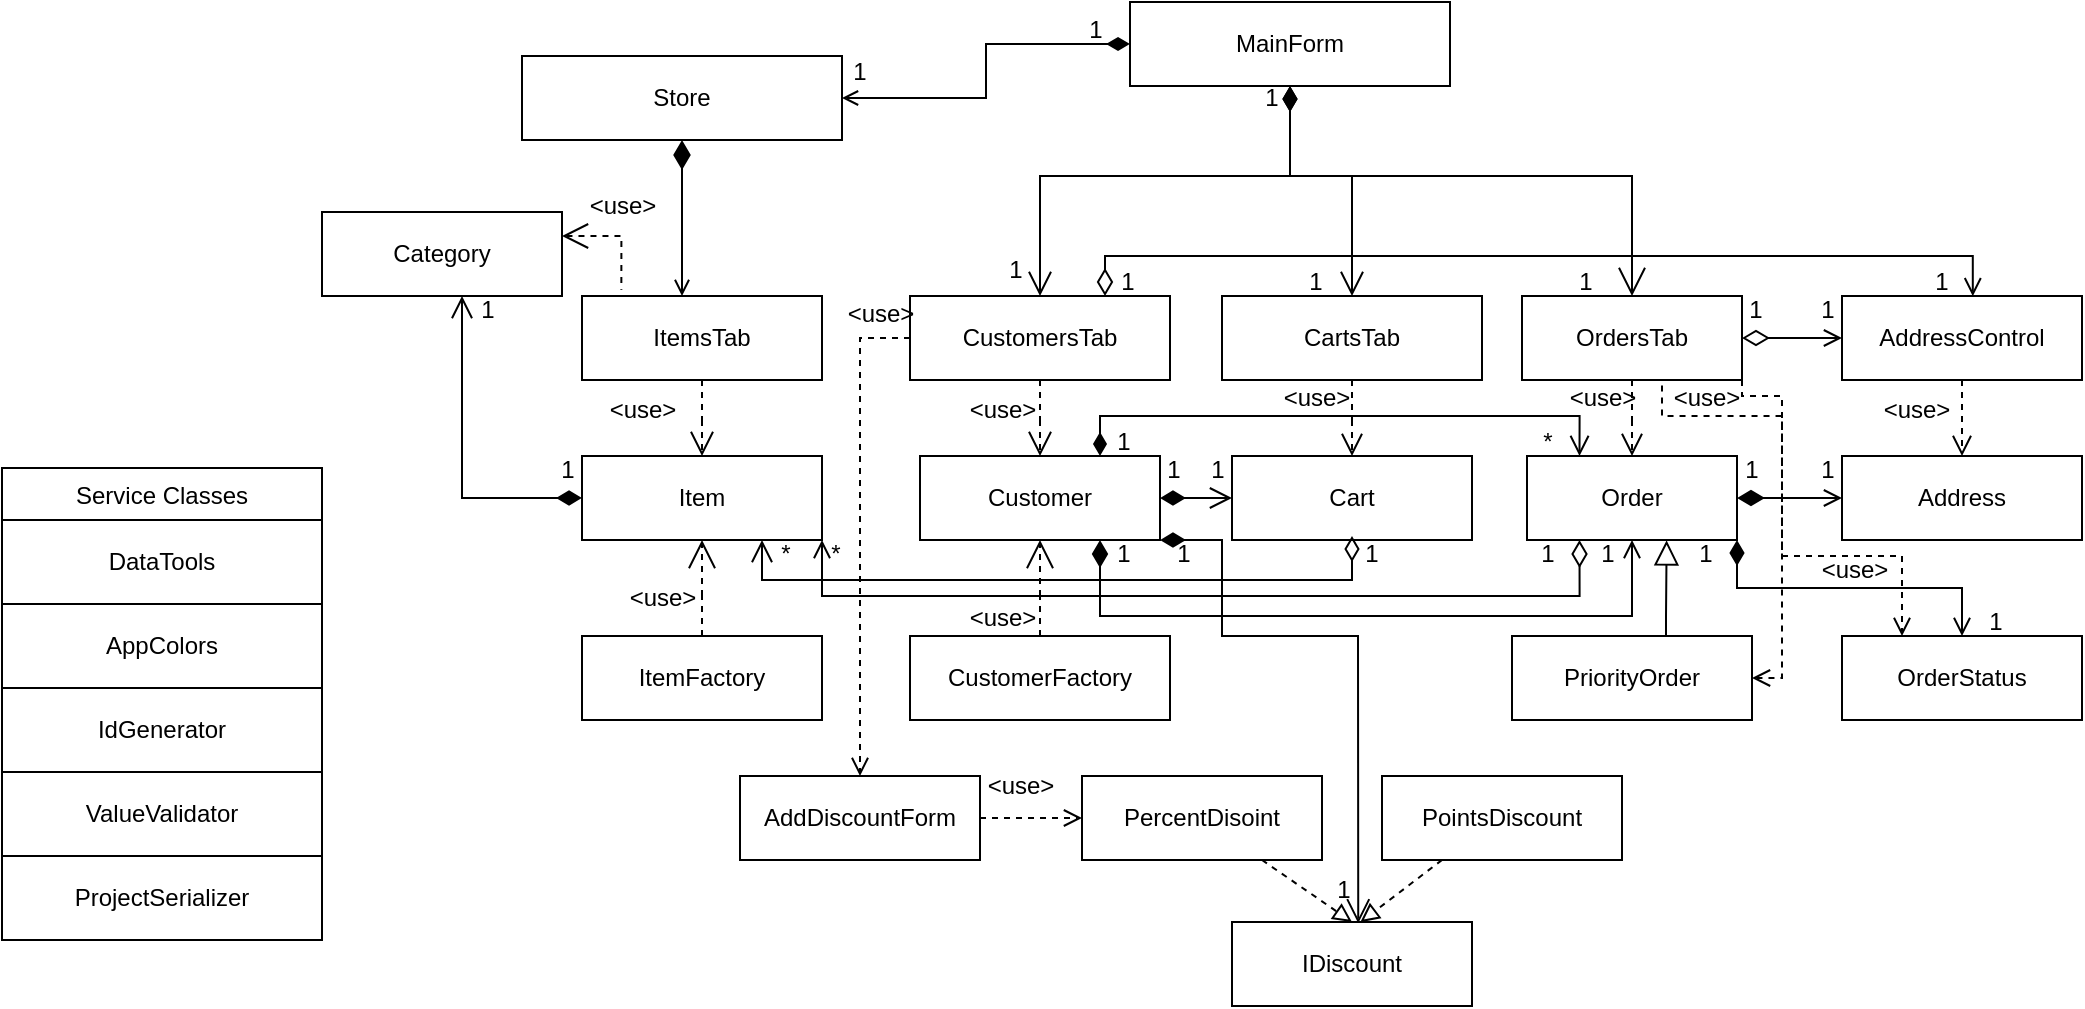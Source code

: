 <mxfile version="20.3.0" type="device"><diagram id="C5RBs43oDa-KdzZeNtuy" name="Page-1"><mxGraphModel dx="1692" dy="534" grid="1" gridSize="10" guides="1" tooltips="1" connect="1" arrows="1" fold="1" page="1" pageScale="1" pageWidth="827" pageHeight="1169" background="#ffffff" math="0" shadow="0"><root><mxCell id="WIyWlLk6GJQsqaUBKTNV-0"/><mxCell id="WIyWlLk6GJQsqaUBKTNV-1" parent="WIyWlLk6GJQsqaUBKTNV-0"/><mxCell id="PruR00dz9THSCUJ2j_Ny-6" value="" style="resizable=0;align=left;verticalAlign=bottom;labelBackgroundColor=none;fontSize=12;direction=south;" parent="WIyWlLk6GJQsqaUBKTNV-1" connectable="0" vertex="1"><mxGeometry x="350" y="104" as="geometry"/></mxCell><mxCell id="PruR00dz9THSCUJ2j_Ny-13" value="" style="resizable=0;align=left;verticalAlign=bottom;labelBackgroundColor=none;fontSize=12;direction=south;" parent="WIyWlLk6GJQsqaUBKTNV-1" connectable="0" vertex="1"><mxGeometry x="334" y="124" as="geometry"/></mxCell><mxCell id="gIEFwJsjbsZ3P97AnOh--8" style="edgeStyle=orthogonalEdgeStyle;rounded=0;orthogonalLoop=1;jettySize=auto;html=1;entryX=0;entryY=0.5;entryDx=0;entryDy=0;endArrow=diamondThin;endFill=1;startArrow=open;startFill=0;endSize=9;" parent="WIyWlLk6GJQsqaUBKTNV-1" source="PruR00dz9THSCUJ2j_Ny-17" target="PruR00dz9THSCUJ2j_Ny-19" edge="1"><mxGeometry relative="1" as="geometry"/></mxCell><mxCell id="PruR00dz9THSCUJ2j_Ny-17" value="Store" style="rounded=0;whiteSpace=wrap;html=1;" parent="WIyWlLk6GJQsqaUBKTNV-1" vertex="1"><mxGeometry x="110" y="110" width="160" height="42" as="geometry"/></mxCell><mxCell id="PruR00dz9THSCUJ2j_Ny-55" style="edgeStyle=orthogonalEdgeStyle;rounded=0;orthogonalLoop=1;jettySize=auto;html=1;entryX=0.5;entryY=0;entryDx=0;entryDy=0;startArrow=none;startFill=0;endArrow=open;endFill=0;endSize=10;" parent="WIyWlLk6GJQsqaUBKTNV-1" source="PruR00dz9THSCUJ2j_Ny-19" target="PruR00dz9THSCUJ2j_Ny-23" edge="1"><mxGeometry relative="1" as="geometry"><Array as="points"><mxPoint x="494" y="170"/><mxPoint x="369" y="170"/></Array></mxGeometry></mxCell><mxCell id="PruR00dz9THSCUJ2j_Ny-56" style="edgeStyle=orthogonalEdgeStyle;rounded=0;orthogonalLoop=1;jettySize=auto;html=1;entryX=0.5;entryY=0;entryDx=0;entryDy=0;startArrow=diamondThin;startFill=1;endArrow=open;endFill=0;endSize=10;startSize=10;" parent="WIyWlLk6GJQsqaUBKTNV-1" source="PruR00dz9THSCUJ2j_Ny-19" target="PruR00dz9THSCUJ2j_Ny-25" edge="1"><mxGeometry relative="1" as="geometry"><Array as="points"><mxPoint x="494" y="170"/><mxPoint x="525" y="170"/></Array></mxGeometry></mxCell><mxCell id="PruR00dz9THSCUJ2j_Ny-63" style="edgeStyle=orthogonalEdgeStyle;rounded=0;orthogonalLoop=1;jettySize=auto;html=1;entryX=0.5;entryY=0;entryDx=0;entryDy=0;startArrow=diamondThin;startFill=1;endArrow=open;endFill=0;startSize=10;endSize=12;exitX=0.5;exitY=1;exitDx=0;exitDy=0;" parent="WIyWlLk6GJQsqaUBKTNV-1" source="PruR00dz9THSCUJ2j_Ny-19" target="PruR00dz9THSCUJ2j_Ny-27" edge="1"><mxGeometry relative="1" as="geometry"><Array as="points"><mxPoint x="494" y="170"/><mxPoint x="665" y="170"/></Array></mxGeometry></mxCell><mxCell id="PruR00dz9THSCUJ2j_Ny-19" value="MainForm" style="rounded=0;whiteSpace=wrap;html=1;" parent="WIyWlLk6GJQsqaUBKTNV-1" vertex="1"><mxGeometry x="414" y="83.0" width="160" height="42" as="geometry"/></mxCell><mxCell id="PruR00dz9THSCUJ2j_Ny-70" style="edgeStyle=orthogonalEdgeStyle;rounded=0;orthogonalLoop=1;jettySize=auto;html=1;entryX=0.5;entryY=1;entryDx=0;entryDy=0;startArrow=open;startFill=0;endArrow=diamondThin;endFill=1;startSize=6;endSize=12;" parent="WIyWlLk6GJQsqaUBKTNV-1" source="PruR00dz9THSCUJ2j_Ny-21" target="PruR00dz9THSCUJ2j_Ny-17" edge="1"><mxGeometry relative="1" as="geometry"><Array as="points"><mxPoint x="190" y="200"/><mxPoint x="190" y="200"/></Array></mxGeometry></mxCell><mxCell id="gIEFwJsjbsZ3P97AnOh--25" style="edgeStyle=orthogonalEdgeStyle;rounded=0;orthogonalLoop=1;jettySize=auto;html=1;entryX=0.5;entryY=0;entryDx=0;entryDy=0;dashed=1;startArrow=none;startFill=0;endArrow=open;endFill=0;endSize=10;" parent="WIyWlLk6GJQsqaUBKTNV-1" source="PruR00dz9THSCUJ2j_Ny-21" target="PruR00dz9THSCUJ2j_Ny-43" edge="1"><mxGeometry relative="1" as="geometry"/></mxCell><mxCell id="PruR00dz9THSCUJ2j_Ny-21" value="" style="rounded=0;whiteSpace=wrap;html=1;" parent="WIyWlLk6GJQsqaUBKTNV-1" vertex="1"><mxGeometry x="140" y="230" width="120" height="42" as="geometry"/></mxCell><mxCell id="PruR00dz9THSCUJ2j_Ny-22" value="ItemsTab" style="text;html=1;strokeColor=none;fillColor=none;align=center;verticalAlign=middle;whiteSpace=wrap;rounded=0;" parent="WIyWlLk6GJQsqaUBKTNV-1" vertex="1"><mxGeometry x="170" y="236.0" width="60" height="30" as="geometry"/></mxCell><mxCell id="PruR00dz9THSCUJ2j_Ny-85" style="edgeStyle=orthogonalEdgeStyle;rounded=0;orthogonalLoop=1;jettySize=auto;html=1;exitX=0.75;exitY=0;exitDx=0;exitDy=0;entryX=0.545;entryY=0.003;entryDx=0;entryDy=0;entryPerimeter=0;startArrow=diamondThin;startFill=0;endArrow=open;endFill=0;startSize=11;endSize=7;" parent="WIyWlLk6GJQsqaUBKTNV-1" source="PruR00dz9THSCUJ2j_Ny-23" target="PruR00dz9THSCUJ2j_Ny-81" edge="1"><mxGeometry relative="1" as="geometry"><Array as="points"><mxPoint x="402" y="210"/><mxPoint x="835" y="210"/></Array></mxGeometry></mxCell><mxCell id="PruR00dz9THSCUJ2j_Ny-123" style="edgeStyle=orthogonalEdgeStyle;rounded=0;orthogonalLoop=1;jettySize=auto;html=1;exitX=0;exitY=0.5;exitDx=0;exitDy=0;entryX=0.5;entryY=0;entryDx=0;entryDy=0;startArrow=none;startFill=0;endArrow=open;endFill=0;startSize=10;endSize=7;dashed=1;" parent="WIyWlLk6GJQsqaUBKTNV-1" source="PruR00dz9THSCUJ2j_Ny-23" target="PruR00dz9THSCUJ2j_Ny-120" edge="1"><mxGeometry relative="1" as="geometry"/></mxCell><mxCell id="gIEFwJsjbsZ3P97AnOh--24" style="edgeStyle=orthogonalEdgeStyle;rounded=0;orthogonalLoop=1;jettySize=auto;html=1;entryX=0.5;entryY=0;entryDx=0;entryDy=0;dashed=1;startArrow=none;startFill=0;endArrow=open;endFill=0;endSize=10;" parent="WIyWlLk6GJQsqaUBKTNV-1" source="PruR00dz9THSCUJ2j_Ny-23" target="PruR00dz9THSCUJ2j_Ny-45" edge="1"><mxGeometry relative="1" as="geometry"/></mxCell><mxCell id="PruR00dz9THSCUJ2j_Ny-23" value="" style="rounded=0;whiteSpace=wrap;html=1;" parent="WIyWlLk6GJQsqaUBKTNV-1" vertex="1"><mxGeometry x="304" y="230" width="130" height="42" as="geometry"/></mxCell><mxCell id="PruR00dz9THSCUJ2j_Ny-24" value="CustomersTab" style="text;html=1;strokeColor=none;fillColor=none;align=center;verticalAlign=middle;whiteSpace=wrap;rounded=0;" parent="WIyWlLk6GJQsqaUBKTNV-1" vertex="1"><mxGeometry x="339" y="236.0" width="60" height="30" as="geometry"/></mxCell><mxCell id="PruR00dz9THSCUJ2j_Ny-75" style="edgeStyle=orthogonalEdgeStyle;rounded=0;orthogonalLoop=1;jettySize=auto;html=1;entryX=0.5;entryY=0;entryDx=0;entryDy=0;startArrow=none;startFill=0;endArrow=open;endFill=0;startSize=10;endSize=9;dashed=1;" parent="WIyWlLk6GJQsqaUBKTNV-1" source="PruR00dz9THSCUJ2j_Ny-25" target="PruR00dz9THSCUJ2j_Ny-72" edge="1"><mxGeometry relative="1" as="geometry"/></mxCell><mxCell id="PruR00dz9THSCUJ2j_Ny-25" value="" style="rounded=0;whiteSpace=wrap;html=1;" parent="WIyWlLk6GJQsqaUBKTNV-1" vertex="1"><mxGeometry x="460" y="230" width="130" height="42" as="geometry"/></mxCell><mxCell id="PruR00dz9THSCUJ2j_Ny-26" value="CartsTab" style="text;html=1;strokeColor=none;fillColor=none;align=center;verticalAlign=middle;whiteSpace=wrap;rounded=0;" parent="WIyWlLk6GJQsqaUBKTNV-1" vertex="1"><mxGeometry x="495" y="236.0" width="60" height="30" as="geometry"/></mxCell><mxCell id="PruR00dz9THSCUJ2j_Ny-71" style="edgeStyle=orthogonalEdgeStyle;rounded=0;orthogonalLoop=1;jettySize=auto;html=1;entryX=0.5;entryY=0;entryDx=0;entryDy=0;startArrow=none;startFill=0;endArrow=open;endFill=0;startSize=6;endSize=9;dashed=1;" parent="WIyWlLk6GJQsqaUBKTNV-1" source="PruR00dz9THSCUJ2j_Ny-27" target="PruR00dz9THSCUJ2j_Ny-29" edge="1"><mxGeometry relative="1" as="geometry"/></mxCell><mxCell id="PruR00dz9THSCUJ2j_Ny-84" style="edgeStyle=orthogonalEdgeStyle;rounded=0;orthogonalLoop=1;jettySize=auto;html=1;entryX=0;entryY=0.5;entryDx=0;entryDy=0;startArrow=diamondThin;startFill=0;endArrow=open;endFill=0;startSize=11;endSize=7;" parent="WIyWlLk6GJQsqaUBKTNV-1" source="PruR00dz9THSCUJ2j_Ny-27" target="PruR00dz9THSCUJ2j_Ny-81" edge="1"><mxGeometry relative="1" as="geometry"/></mxCell><mxCell id="PruR00dz9THSCUJ2j_Ny-113" style="edgeStyle=orthogonalEdgeStyle;rounded=0;orthogonalLoop=1;jettySize=auto;html=1;exitX=1;exitY=1;exitDx=0;exitDy=0;entryX=0.25;entryY=0;entryDx=0;entryDy=0;startArrow=none;startFill=0;endArrow=open;endFill=0;startSize=10;endSize=7;dashed=1;" parent="WIyWlLk6GJQsqaUBKTNV-1" source="PruR00dz9THSCUJ2j_Ny-27" target="PruR00dz9THSCUJ2j_Ny-110" edge="1"><mxGeometry relative="1" as="geometry"><Array as="points"><mxPoint x="720" y="280"/><mxPoint x="740" y="280"/><mxPoint x="740" y="360"/><mxPoint x="800" y="360"/></Array></mxGeometry></mxCell><mxCell id="PruR00dz9THSCUJ2j_Ny-27" value="" style="rounded=0;whiteSpace=wrap;html=1;" parent="WIyWlLk6GJQsqaUBKTNV-1" vertex="1"><mxGeometry x="610" y="230" width="110" height="42" as="geometry"/></mxCell><mxCell id="PruR00dz9THSCUJ2j_Ny-28" value="OrdersTab" style="text;html=1;strokeColor=none;fillColor=none;align=center;verticalAlign=middle;whiteSpace=wrap;rounded=0;" parent="WIyWlLk6GJQsqaUBKTNV-1" vertex="1"><mxGeometry x="635" y="236.0" width="60" height="30" as="geometry"/></mxCell><mxCell id="PruR00dz9THSCUJ2j_Ny-88" style="edgeStyle=orthogonalEdgeStyle;rounded=0;orthogonalLoop=1;jettySize=auto;html=1;exitX=0.25;exitY=1;exitDx=0;exitDy=0;entryX=1;entryY=1;entryDx=0;entryDy=0;startArrow=diamondThin;startFill=0;endArrow=open;endFill=0;startSize=11;endSize=7;" parent="WIyWlLk6GJQsqaUBKTNV-1" source="PruR00dz9THSCUJ2j_Ny-29" target="PruR00dz9THSCUJ2j_Ny-43" edge="1"><mxGeometry relative="1" as="geometry"><Array as="points"><mxPoint x="639" y="380"/><mxPoint x="260" y="380"/></Array></mxGeometry></mxCell><mxCell id="PruR00dz9THSCUJ2j_Ny-89" style="edgeStyle=orthogonalEdgeStyle;rounded=0;orthogonalLoop=1;jettySize=auto;html=1;entryX=0;entryY=0.5;entryDx=0;entryDy=0;startArrow=diamondThin;startFill=1;endArrow=open;endFill=0;startSize=11;endSize=7;" parent="WIyWlLk6GJQsqaUBKTNV-1" source="PruR00dz9THSCUJ2j_Ny-29" target="PruR00dz9THSCUJ2j_Ny-79" edge="1"><mxGeometry relative="1" as="geometry"/></mxCell><mxCell id="PruR00dz9THSCUJ2j_Ny-112" style="edgeStyle=orthogonalEdgeStyle;rounded=0;orthogonalLoop=1;jettySize=auto;html=1;exitX=1;exitY=1;exitDx=0;exitDy=0;entryX=0.5;entryY=0;entryDx=0;entryDy=0;startArrow=diamondThin;startFill=1;endArrow=open;endFill=0;startSize=10;endSize=7;" parent="WIyWlLk6GJQsqaUBKTNV-1" source="PruR00dz9THSCUJ2j_Ny-29" target="PruR00dz9THSCUJ2j_Ny-110" edge="1"><mxGeometry relative="1" as="geometry"/></mxCell><mxCell id="PruR00dz9THSCUJ2j_Ny-29" value="" style="rounded=0;whiteSpace=wrap;html=1;" parent="WIyWlLk6GJQsqaUBKTNV-1" vertex="1"><mxGeometry x="612.5" y="310" width="105" height="42" as="geometry"/></mxCell><mxCell id="PruR00dz9THSCUJ2j_Ny-30" value="Order" style="text;html=1;strokeColor=none;fillColor=none;align=center;verticalAlign=middle;whiteSpace=wrap;rounded=0;" parent="WIyWlLk6GJQsqaUBKTNV-1" vertex="1"><mxGeometry x="635" y="316.0" width="60" height="30" as="geometry"/></mxCell><mxCell id="PruR00dz9THSCUJ2j_Ny-65" style="edgeStyle=orthogonalEdgeStyle;rounded=0;orthogonalLoop=1;jettySize=auto;html=1;entryX=0.5;entryY=1;entryDx=0;entryDy=0;dashed=1;startArrow=none;startFill=0;endArrow=open;endFill=0;startSize=10;endSize=12;" parent="WIyWlLk6GJQsqaUBKTNV-1" source="PruR00dz9THSCUJ2j_Ny-33" target="PruR00dz9THSCUJ2j_Ny-45" edge="1"><mxGeometry relative="1" as="geometry"/></mxCell><mxCell id="PruR00dz9THSCUJ2j_Ny-33" value="" style="rounded=0;whiteSpace=wrap;html=1;" parent="WIyWlLk6GJQsqaUBKTNV-1" vertex="1"><mxGeometry x="304" y="400" width="130" height="42" as="geometry"/></mxCell><mxCell id="PruR00dz9THSCUJ2j_Ny-34" value="CustomerFactory" style="text;html=1;strokeColor=none;fillColor=none;align=center;verticalAlign=middle;whiteSpace=wrap;rounded=0;" parent="WIyWlLk6GJQsqaUBKTNV-1" vertex="1"><mxGeometry x="339" y="406" width="60" height="30" as="geometry"/></mxCell><mxCell id="PruR00dz9THSCUJ2j_Ny-43" value="" style="rounded=0;whiteSpace=wrap;html=1;" parent="WIyWlLk6GJQsqaUBKTNV-1" vertex="1"><mxGeometry x="140" y="310" width="120" height="42" as="geometry"/></mxCell><mxCell id="PruR00dz9THSCUJ2j_Ny-44" value="Item" style="text;html=1;strokeColor=none;fillColor=none;align=center;verticalAlign=middle;whiteSpace=wrap;rounded=0;" parent="WIyWlLk6GJQsqaUBKTNV-1" vertex="1"><mxGeometry x="170" y="316" width="60" height="30" as="geometry"/></mxCell><mxCell id="PruR00dz9THSCUJ2j_Ny-76" style="edgeStyle=orthogonalEdgeStyle;rounded=0;orthogonalLoop=1;jettySize=auto;html=1;entryX=0;entryY=0.5;entryDx=0;entryDy=0;startArrow=diamondThin;startFill=1;endArrow=open;endFill=0;startSize=10;endSize=9;" parent="WIyWlLk6GJQsqaUBKTNV-1" source="PruR00dz9THSCUJ2j_Ny-45" target="PruR00dz9THSCUJ2j_Ny-72" edge="1"><mxGeometry relative="1" as="geometry"/></mxCell><mxCell id="PruR00dz9THSCUJ2j_Ny-86" style="edgeStyle=orthogonalEdgeStyle;rounded=0;orthogonalLoop=1;jettySize=auto;html=1;exitX=0.75;exitY=1;exitDx=0;exitDy=0;entryX=0.5;entryY=1;entryDx=0;entryDy=0;startArrow=diamondThin;startFill=1;endArrow=open;endFill=0;startSize=11;endSize=7;" parent="WIyWlLk6GJQsqaUBKTNV-1" source="PruR00dz9THSCUJ2j_Ny-45" target="PruR00dz9THSCUJ2j_Ny-29" edge="1"><mxGeometry relative="1" as="geometry"><Array as="points"><mxPoint x="399" y="390"/><mxPoint x="665" y="390"/></Array></mxGeometry></mxCell><mxCell id="gIEFwJsjbsZ3P97AnOh--26" style="edgeStyle=orthogonalEdgeStyle;rounded=0;orthogonalLoop=1;jettySize=auto;html=1;exitX=0.75;exitY=0;exitDx=0;exitDy=0;entryX=0.25;entryY=0;entryDx=0;entryDy=0;startArrow=diamondThin;startFill=1;endArrow=open;endFill=0;endSize=8;startSize=9;" parent="WIyWlLk6GJQsqaUBKTNV-1" source="PruR00dz9THSCUJ2j_Ny-45" target="PruR00dz9THSCUJ2j_Ny-29" edge="1"><mxGeometry relative="1" as="geometry"/></mxCell><mxCell id="PruR00dz9THSCUJ2j_Ny-45" value="" style="rounded=0;whiteSpace=wrap;html=1;" parent="WIyWlLk6GJQsqaUBKTNV-1" vertex="1"><mxGeometry x="309" y="310" width="120" height="42" as="geometry"/></mxCell><mxCell id="PruR00dz9THSCUJ2j_Ny-46" value="Customer" style="text;html=1;strokeColor=none;fillColor=none;align=center;verticalAlign=middle;whiteSpace=wrap;rounded=0;" parent="WIyWlLk6GJQsqaUBKTNV-1" vertex="1"><mxGeometry x="339" y="316" width="60" height="30" as="geometry"/></mxCell><mxCell id="PruR00dz9THSCUJ2j_Ny-66" style="edgeStyle=orthogonalEdgeStyle;rounded=0;orthogonalLoop=1;jettySize=auto;html=1;entryX=0.5;entryY=1;entryDx=0;entryDy=0;dashed=1;startArrow=none;startFill=0;endArrow=open;endFill=0;startSize=10;endSize=12;" parent="WIyWlLk6GJQsqaUBKTNV-1" source="PruR00dz9THSCUJ2j_Ny-51" target="PruR00dz9THSCUJ2j_Ny-43" edge="1"><mxGeometry relative="1" as="geometry"/></mxCell><mxCell id="PruR00dz9THSCUJ2j_Ny-51" value="" style="rounded=0;whiteSpace=wrap;html=1;" parent="WIyWlLk6GJQsqaUBKTNV-1" vertex="1"><mxGeometry x="140" y="400" width="120" height="42" as="geometry"/></mxCell><mxCell id="PruR00dz9THSCUJ2j_Ny-52" value="ItemFactory" style="text;html=1;strokeColor=none;fillColor=none;align=center;verticalAlign=middle;whiteSpace=wrap;rounded=0;" parent="WIyWlLk6GJQsqaUBKTNV-1" vertex="1"><mxGeometry x="170" y="406" width="60" height="30" as="geometry"/></mxCell><mxCell id="PruR00dz9THSCUJ2j_Ny-72" value="" style="rounded=0;whiteSpace=wrap;html=1;" parent="WIyWlLk6GJQsqaUBKTNV-1" vertex="1"><mxGeometry x="465" y="310" width="120" height="42" as="geometry"/></mxCell><mxCell id="PruR00dz9THSCUJ2j_Ny-77" style="edgeStyle=orthogonalEdgeStyle;rounded=0;orthogonalLoop=1;jettySize=auto;html=1;entryX=0.75;entryY=1;entryDx=0;entryDy=0;startArrow=diamondThin;startFill=0;endArrow=open;endFill=0;startSize=10;endSize=9;" parent="WIyWlLk6GJQsqaUBKTNV-1" target="PruR00dz9THSCUJ2j_Ny-43" edge="1"><mxGeometry relative="1" as="geometry"><mxPoint x="525" y="350" as="sourcePoint"/><Array as="points"><mxPoint x="525" y="372"/><mxPoint x="230" y="372"/></Array></mxGeometry></mxCell><mxCell id="PruR00dz9THSCUJ2j_Ny-73" value="Cart" style="text;html=1;strokeColor=none;fillColor=none;align=center;verticalAlign=middle;whiteSpace=wrap;rounded=0;" parent="WIyWlLk6GJQsqaUBKTNV-1" vertex="1"><mxGeometry x="495" y="316" width="60" height="30" as="geometry"/></mxCell><mxCell id="PruR00dz9THSCUJ2j_Ny-79" value="" style="rounded=0;whiteSpace=wrap;html=1;" parent="WIyWlLk6GJQsqaUBKTNV-1" vertex="1"><mxGeometry x="770" y="310" width="120" height="42" as="geometry"/></mxCell><mxCell id="PruR00dz9THSCUJ2j_Ny-80" value="Address" style="text;html=1;strokeColor=none;fillColor=none;align=center;verticalAlign=middle;whiteSpace=wrap;rounded=0;" parent="WIyWlLk6GJQsqaUBKTNV-1" vertex="1"><mxGeometry x="800" y="316" width="60" height="30" as="geometry"/></mxCell><mxCell id="PruR00dz9THSCUJ2j_Ny-81" value="" style="rounded=0;whiteSpace=wrap;html=1;" parent="WIyWlLk6GJQsqaUBKTNV-1" vertex="1"><mxGeometry x="770" y="230" width="120" height="42" as="geometry"/></mxCell><mxCell id="PruR00dz9THSCUJ2j_Ny-83" style="edgeStyle=orthogonalEdgeStyle;rounded=0;orthogonalLoop=1;jettySize=auto;html=1;entryX=0.5;entryY=0;entryDx=0;entryDy=0;startArrow=none;startFill=0;endArrow=open;endFill=0;startSize=11;endSize=8;exitX=0.5;exitY=1;exitDx=0;exitDy=0;dashed=1;" parent="WIyWlLk6GJQsqaUBKTNV-1" source="PruR00dz9THSCUJ2j_Ny-81" target="PruR00dz9THSCUJ2j_Ny-79" edge="1"><mxGeometry relative="1" as="geometry"><mxPoint x="830" y="280" as="sourcePoint"/></mxGeometry></mxCell><mxCell id="PruR00dz9THSCUJ2j_Ny-82" value="AddressControl" style="text;html=1;strokeColor=none;fillColor=none;align=center;verticalAlign=middle;whiteSpace=wrap;rounded=0;" parent="WIyWlLk6GJQsqaUBKTNV-1" vertex="1"><mxGeometry x="800" y="236" width="60" height="30" as="geometry"/></mxCell><mxCell id="PruR00dz9THSCUJ2j_Ny-103" style="edgeStyle=orthogonalEdgeStyle;rounded=0;orthogonalLoop=1;jettySize=auto;html=1;entryX=0;entryY=0.5;entryDx=0;entryDy=0;startArrow=open;startFill=0;endArrow=diamondThin;endFill=1;startSize=9;endSize=10;" parent="WIyWlLk6GJQsqaUBKTNV-1" source="PruR00dz9THSCUJ2j_Ny-99" target="PruR00dz9THSCUJ2j_Ny-43" edge="1"><mxGeometry relative="1" as="geometry"><Array as="points"><mxPoint x="80" y="331"/></Array></mxGeometry></mxCell><mxCell id="PruR00dz9THSCUJ2j_Ny-99" value="" style="rounded=0;whiteSpace=wrap;html=1;" parent="WIyWlLk6GJQsqaUBKTNV-1" vertex="1"><mxGeometry x="10" y="188" width="120" height="42" as="geometry"/></mxCell><mxCell id="PruR00dz9THSCUJ2j_Ny-101" style="edgeStyle=orthogonalEdgeStyle;rounded=0;orthogonalLoop=1;jettySize=auto;html=1;entryX=0.164;entryY=-0.075;entryDx=0;entryDy=0;dashed=1;startArrow=open;startFill=0;endArrow=none;endFill=0;startSize=11;endSize=7;entryPerimeter=0;" parent="WIyWlLk6GJQsqaUBKTNV-1" target="PruR00dz9THSCUJ2j_Ny-21" edge="1"><mxGeometry relative="1" as="geometry"><mxPoint x="130" y="200" as="sourcePoint"/><Array as="points"><mxPoint x="130" y="200"/><mxPoint x="160" y="200"/></Array></mxGeometry></mxCell><mxCell id="PruR00dz9THSCUJ2j_Ny-100" value="Category" style="text;html=1;strokeColor=none;fillColor=none;align=center;verticalAlign=middle;whiteSpace=wrap;rounded=0;" parent="WIyWlLk6GJQsqaUBKTNV-1" vertex="1"><mxGeometry x="40" y="194" width="60" height="30" as="geometry"/></mxCell><mxCell id="PruR00dz9THSCUJ2j_Ny-106" style="edgeStyle=orthogonalEdgeStyle;rounded=0;orthogonalLoop=1;jettySize=auto;html=1;entryX=0.665;entryY=1.004;entryDx=0;entryDy=0;entryPerimeter=0;startArrow=none;startFill=0;endArrow=block;endFill=0;startSize=9;endSize=10;" parent="WIyWlLk6GJQsqaUBKTNV-1" source="PruR00dz9THSCUJ2j_Ny-104" target="PruR00dz9THSCUJ2j_Ny-29" edge="1"><mxGeometry relative="1" as="geometry"><Array as="points"><mxPoint x="682" y="390"/><mxPoint x="682" y="390"/></Array></mxGeometry></mxCell><mxCell id="PruR00dz9THSCUJ2j_Ny-107" style="edgeStyle=orthogonalEdgeStyle;rounded=0;orthogonalLoop=1;jettySize=auto;html=1;entryX=0.75;entryY=1;entryDx=0;entryDy=0;startArrow=open;startFill=0;endArrow=none;endFill=0;startSize=7;endSize=7;dashed=1;" parent="WIyWlLk6GJQsqaUBKTNV-1" source="PruR00dz9THSCUJ2j_Ny-104" target="PruR00dz9THSCUJ2j_Ny-27" edge="1"><mxGeometry relative="1" as="geometry"><Array as="points"><mxPoint x="740" y="421"/><mxPoint x="740" y="290"/><mxPoint x="680" y="290"/><mxPoint x="680" y="272"/></Array></mxGeometry></mxCell><mxCell id="PruR00dz9THSCUJ2j_Ny-104" value="" style="rounded=0;whiteSpace=wrap;html=1;" parent="WIyWlLk6GJQsqaUBKTNV-1" vertex="1"><mxGeometry x="605" y="400" width="120" height="42" as="geometry"/></mxCell><mxCell id="PruR00dz9THSCUJ2j_Ny-105" value="PriorityOrder" style="text;html=1;strokeColor=none;fillColor=none;align=center;verticalAlign=middle;whiteSpace=wrap;rounded=0;" parent="WIyWlLk6GJQsqaUBKTNV-1" vertex="1"><mxGeometry x="635" y="406" width="60" height="30" as="geometry"/></mxCell><mxCell id="PruR00dz9THSCUJ2j_Ny-110" value="" style="rounded=0;whiteSpace=wrap;html=1;" parent="WIyWlLk6GJQsqaUBKTNV-1" vertex="1"><mxGeometry x="770" y="400" width="120" height="42" as="geometry"/></mxCell><mxCell id="PruR00dz9THSCUJ2j_Ny-111" value="OrderStatus" style="text;html=1;strokeColor=none;fillColor=none;align=center;verticalAlign=middle;whiteSpace=wrap;rounded=0;" parent="WIyWlLk6GJQsqaUBKTNV-1" vertex="1"><mxGeometry x="800" y="406" width="60" height="30" as="geometry"/></mxCell><mxCell id="PruR00dz9THSCUJ2j_Ny-128" style="edgeStyle=none;rounded=0;orthogonalLoop=1;jettySize=auto;html=1;exitX=0.75;exitY=1;exitDx=0;exitDy=0;entryX=0.5;entryY=0;entryDx=0;entryDy=0;dashed=1;startArrow=none;startFill=0;endArrow=block;endFill=0;startSize=10;endSize=7;" parent="WIyWlLk6GJQsqaUBKTNV-1" source="PruR00dz9THSCUJ2j_Ny-114" target="PruR00dz9THSCUJ2j_Ny-125" edge="1"><mxGeometry relative="1" as="geometry"/></mxCell><mxCell id="PruR00dz9THSCUJ2j_Ny-114" value="" style="rounded=0;whiteSpace=wrap;html=1;" parent="WIyWlLk6GJQsqaUBKTNV-1" vertex="1"><mxGeometry x="390" y="470" width="120" height="42" as="geometry"/></mxCell><mxCell id="PruR00dz9THSCUJ2j_Ny-115" value="PercentDisoint" style="text;html=1;strokeColor=none;fillColor=none;align=center;verticalAlign=middle;whiteSpace=wrap;rounded=0;" parent="WIyWlLk6GJQsqaUBKTNV-1" vertex="1"><mxGeometry x="420" y="476" width="60" height="30" as="geometry"/></mxCell><mxCell id="PruR00dz9THSCUJ2j_Ny-129" style="edgeStyle=none;rounded=0;orthogonalLoop=1;jettySize=auto;html=1;exitX=0.25;exitY=1;exitDx=0;exitDy=0;entryX=0.535;entryY=0.002;entryDx=0;entryDy=0;entryPerimeter=0;dashed=1;startArrow=none;startFill=0;endArrow=block;endFill=0;startSize=10;endSize=7;" parent="WIyWlLk6GJQsqaUBKTNV-1" source="PruR00dz9THSCUJ2j_Ny-116" target="PruR00dz9THSCUJ2j_Ny-125" edge="1"><mxGeometry relative="1" as="geometry"/></mxCell><mxCell id="PruR00dz9THSCUJ2j_Ny-116" value="" style="rounded=0;whiteSpace=wrap;html=1;" parent="WIyWlLk6GJQsqaUBKTNV-1" vertex="1"><mxGeometry x="540" y="470" width="120" height="42" as="geometry"/></mxCell><mxCell id="PruR00dz9THSCUJ2j_Ny-117" value="PointsDiscount" style="text;html=1;strokeColor=none;fillColor=none;align=center;verticalAlign=middle;whiteSpace=wrap;rounded=0;" parent="WIyWlLk6GJQsqaUBKTNV-1" vertex="1"><mxGeometry x="570" y="476" width="60" height="30" as="geometry"/></mxCell><mxCell id="PruR00dz9THSCUJ2j_Ny-124" style="edgeStyle=orthogonalEdgeStyle;rounded=0;orthogonalLoop=1;jettySize=auto;html=1;entryX=0;entryY=0.5;entryDx=0;entryDy=0;startArrow=none;startFill=0;endArrow=open;endFill=0;startSize=10;endSize=7;dashed=1;" parent="WIyWlLk6GJQsqaUBKTNV-1" source="PruR00dz9THSCUJ2j_Ny-120" target="PruR00dz9THSCUJ2j_Ny-114" edge="1"><mxGeometry relative="1" as="geometry"/></mxCell><mxCell id="PruR00dz9THSCUJ2j_Ny-120" value="" style="rounded=0;whiteSpace=wrap;html=1;" parent="WIyWlLk6GJQsqaUBKTNV-1" vertex="1"><mxGeometry x="219" y="470" width="120" height="42" as="geometry"/></mxCell><mxCell id="PruR00dz9THSCUJ2j_Ny-121" value="AddDiscountForm" style="text;html=1;strokeColor=none;fillColor=none;align=center;verticalAlign=middle;whiteSpace=wrap;rounded=0;" parent="WIyWlLk6GJQsqaUBKTNV-1" vertex="1"><mxGeometry x="249" y="476" width="60" height="30" as="geometry"/></mxCell><mxCell id="PruR00dz9THSCUJ2j_Ny-130" style="rounded=0;orthogonalLoop=1;jettySize=auto;html=1;entryX=1;entryY=1;entryDx=0;entryDy=0;startArrow=open;startFill=0;endArrow=diamondThin;endFill=1;startSize=10;endSize=10;exitX=0.526;exitY=0.016;exitDx=0;exitDy=0;exitPerimeter=0;" parent="WIyWlLk6GJQsqaUBKTNV-1" source="PruR00dz9THSCUJ2j_Ny-125" target="PruR00dz9THSCUJ2j_Ny-45" edge="1"><mxGeometry relative="1" as="geometry"><mxPoint x="530" y="540" as="sourcePoint"/><Array as="points"><mxPoint x="528" y="400"/><mxPoint x="460" y="400"/><mxPoint x="460" y="352"/></Array></mxGeometry></mxCell><mxCell id="PruR00dz9THSCUJ2j_Ny-125" value="" style="rounded=0;whiteSpace=wrap;html=1;" parent="WIyWlLk6GJQsqaUBKTNV-1" vertex="1"><mxGeometry x="465" y="543" width="120" height="42" as="geometry"/></mxCell><mxCell id="PruR00dz9THSCUJ2j_Ny-126" value="IDiscount" style="text;html=1;strokeColor=none;fillColor=none;align=center;verticalAlign=middle;whiteSpace=wrap;rounded=0;" parent="WIyWlLk6GJQsqaUBKTNV-1" vertex="1"><mxGeometry x="495" y="549" width="60" height="30" as="geometry"/></mxCell><mxCell id="gIEFwJsjbsZ3P97AnOh--0" value="Service Classes" style="swimlane;fontStyle=0;align=center;verticalAlign=top;childLayout=stackLayout;horizontal=1;startSize=26;horizontalStack=0;resizeParent=1;resizeLast=0;collapsible=1;marginBottom=0;rounded=0;shadow=0;strokeWidth=1;" parent="WIyWlLk6GJQsqaUBKTNV-1" vertex="1"><mxGeometry x="-150" y="316" width="160" height="236" as="geometry"><mxRectangle x="230" y="140" width="160" height="26" as="alternateBounds"/></mxGeometry></mxCell><mxCell id="PruR00dz9THSCUJ2j_Ny-131" value="DataTools" style="rounded=0;whiteSpace=wrap;html=1;" parent="gIEFwJsjbsZ3P97AnOh--0" vertex="1"><mxGeometry y="26" width="160" height="42" as="geometry"/></mxCell><mxCell id="PruR00dz9THSCUJ2j_Ny-90" value="AppColors" style="rounded=0;whiteSpace=wrap;html=1;" parent="gIEFwJsjbsZ3P97AnOh--0" vertex="1"><mxGeometry y="68" width="160" height="42" as="geometry"/></mxCell><mxCell id="PruR00dz9THSCUJ2j_Ny-142" value="IdGenerator" style="rounded=0;whiteSpace=wrap;html=1;" parent="gIEFwJsjbsZ3P97AnOh--0" vertex="1"><mxGeometry y="110" width="160" height="42" as="geometry"/></mxCell><mxCell id="PruR00dz9THSCUJ2j_Ny-137" value="ValueValidator" style="rounded=0;whiteSpace=wrap;html=1;" parent="gIEFwJsjbsZ3P97AnOh--0" vertex="1"><mxGeometry y="152" width="160" height="42" as="geometry"/></mxCell><mxCell id="PruR00dz9THSCUJ2j_Ny-134" value="ProjectSerializer" style="rounded=0;whiteSpace=wrap;html=1;" parent="gIEFwJsjbsZ3P97AnOh--0" vertex="1"><mxGeometry y="194" width="160" height="42" as="geometry"/></mxCell><mxCell id="gIEFwJsjbsZ3P97AnOh--6" value="" style="resizable=0;align=left;verticalAlign=bottom;labelBackgroundColor=none;fontSize=12;direction=south;" parent="WIyWlLk6GJQsqaUBKTNV-1" connectable="0" vertex="1"><mxGeometry x="-90" y="412" as="geometry"/></mxCell><mxCell id="gIEFwJsjbsZ3P97AnOh--9" value="1" style="text;html=1;strokeColor=none;fillColor=none;align=center;verticalAlign=middle;whiteSpace=wrap;rounded=0;" parent="WIyWlLk6GJQsqaUBKTNV-1" vertex="1"><mxGeometry x="390" y="90" width="14" height="14" as="geometry"/></mxCell><mxCell id="gIEFwJsjbsZ3P97AnOh--10" value="1" style="text;html=1;strokeColor=none;fillColor=none;align=center;verticalAlign=middle;whiteSpace=wrap;rounded=0;" parent="WIyWlLk6GJQsqaUBKTNV-1" vertex="1"><mxGeometry x="272" y="111" width="14" height="14" as="geometry"/></mxCell><mxCell id="gIEFwJsjbsZ3P97AnOh--11" value="1" style="text;html=1;strokeColor=none;fillColor=none;align=center;verticalAlign=middle;whiteSpace=wrap;rounded=0;" parent="WIyWlLk6GJQsqaUBKTNV-1" vertex="1"><mxGeometry x="480" y="126" width="10" height="10" as="geometry"/></mxCell><mxCell id="gIEFwJsjbsZ3P97AnOh--12" value="1" style="text;html=1;strokeColor=none;fillColor=none;align=center;verticalAlign=middle;whiteSpace=wrap;rounded=0;" parent="WIyWlLk6GJQsqaUBKTNV-1" vertex="1"><mxGeometry x="350" y="210" width="14" height="14" as="geometry"/></mxCell><mxCell id="gIEFwJsjbsZ3P97AnOh--13" value="1" style="text;html=1;strokeColor=none;fillColor=none;align=center;verticalAlign=middle;whiteSpace=wrap;rounded=0;" parent="WIyWlLk6GJQsqaUBKTNV-1" vertex="1"><mxGeometry x="500" y="216" width="14" height="14" as="geometry"/></mxCell><mxCell id="gIEFwJsjbsZ3P97AnOh--14" value="1" style="text;html=1;strokeColor=none;fillColor=none;align=center;verticalAlign=middle;whiteSpace=wrap;rounded=0;" parent="WIyWlLk6GJQsqaUBKTNV-1" vertex="1"><mxGeometry x="635" y="216" width="14" height="14" as="geometry"/></mxCell><mxCell id="gIEFwJsjbsZ3P97AnOh--15" value="1" style="text;html=1;strokeColor=none;fillColor=none;align=center;verticalAlign=middle;whiteSpace=wrap;rounded=0;" parent="WIyWlLk6GJQsqaUBKTNV-1" vertex="1"><mxGeometry x="406" y="216" width="14" height="14" as="geometry"/></mxCell><mxCell id="gIEFwJsjbsZ3P97AnOh--16" value="1" style="text;html=1;strokeColor=none;fillColor=none;align=center;verticalAlign=middle;whiteSpace=wrap;rounded=0;" parent="WIyWlLk6GJQsqaUBKTNV-1" vertex="1"><mxGeometry x="813" y="216" width="14" height="14" as="geometry"/></mxCell><mxCell id="gIEFwJsjbsZ3P97AnOh--17" value="1" style="text;html=1;strokeColor=none;fillColor=none;align=center;verticalAlign=middle;whiteSpace=wrap;rounded=0;" parent="WIyWlLk6GJQsqaUBKTNV-1" vertex="1"><mxGeometry x="720" y="230" width="14" height="14" as="geometry"/></mxCell><mxCell id="gIEFwJsjbsZ3P97AnOh--18" value="1" style="text;html=1;strokeColor=none;fillColor=none;align=center;verticalAlign=middle;whiteSpace=wrap;rounded=0;" parent="WIyWlLk6GJQsqaUBKTNV-1" vertex="1"><mxGeometry x="756" y="230" width="14" height="14" as="geometry"/></mxCell><mxCell id="gIEFwJsjbsZ3P97AnOh--19" value="1" style="text;html=1;strokeColor=none;fillColor=none;align=center;verticalAlign=middle;whiteSpace=wrap;rounded=0;" parent="WIyWlLk6GJQsqaUBKTNV-1" vertex="1"><mxGeometry x="756" y="310" width="14" height="14" as="geometry"/></mxCell><mxCell id="gIEFwJsjbsZ3P97AnOh--20" value="1" style="text;html=1;strokeColor=none;fillColor=none;align=center;verticalAlign=middle;whiteSpace=wrap;rounded=0;" parent="WIyWlLk6GJQsqaUBKTNV-1" vertex="1"><mxGeometry x="717.5" y="310" width="14" height="14" as="geometry"/></mxCell><mxCell id="gIEFwJsjbsZ3P97AnOh--27" value="1" style="text;html=1;strokeColor=none;fillColor=none;align=center;verticalAlign=middle;whiteSpace=wrap;rounded=0;" parent="WIyWlLk6GJQsqaUBKTNV-1" vertex="1"><mxGeometry x="404" y="296" width="14" height="14" as="geometry"/></mxCell><mxCell id="gIEFwJsjbsZ3P97AnOh--28" value="*" style="text;html=1;strokeColor=none;fillColor=none;align=center;verticalAlign=middle;whiteSpace=wrap;rounded=0;" parent="WIyWlLk6GJQsqaUBKTNV-1" vertex="1"><mxGeometry x="616" y="296" width="14" height="14" as="geometry"/></mxCell><mxCell id="gIEFwJsjbsZ3P97AnOh--29" value="1" style="text;html=1;strokeColor=none;fillColor=none;align=center;verticalAlign=middle;whiteSpace=wrap;rounded=0;" parent="WIyWlLk6GJQsqaUBKTNV-1" vertex="1"><mxGeometry x="451" y="310" width="14" height="14" as="geometry"/></mxCell><mxCell id="gIEFwJsjbsZ3P97AnOh--30" value="1" style="text;html=1;strokeColor=none;fillColor=none;align=center;verticalAlign=middle;whiteSpace=wrap;rounded=0;" parent="WIyWlLk6GJQsqaUBKTNV-1" vertex="1"><mxGeometry x="429" y="310" width="14" height="14" as="geometry"/></mxCell><mxCell id="gIEFwJsjbsZ3P97AnOh--31" value="1" style="text;html=1;strokeColor=none;fillColor=none;align=center;verticalAlign=middle;whiteSpace=wrap;rounded=0;" parent="WIyWlLk6GJQsqaUBKTNV-1" vertex="1"><mxGeometry x="434" y="352" width="14" height="14" as="geometry"/></mxCell><mxCell id="gIEFwJsjbsZ3P97AnOh--32" value="1" style="text;html=1;strokeColor=none;fillColor=none;align=center;verticalAlign=middle;whiteSpace=wrap;rounded=0;" parent="WIyWlLk6GJQsqaUBKTNV-1" vertex="1"><mxGeometry x="514" y="520" width="14" height="14" as="geometry"/></mxCell><mxCell id="gIEFwJsjbsZ3P97AnOh--33" value="1" style="text;html=1;strokeColor=none;fillColor=none;align=center;verticalAlign=middle;whiteSpace=wrap;rounded=0;" parent="WIyWlLk6GJQsqaUBKTNV-1" vertex="1"><mxGeometry x="404" y="352" width="14" height="14" as="geometry"/></mxCell><mxCell id="gIEFwJsjbsZ3P97AnOh--34" value="1" style="text;html=1;strokeColor=none;fillColor=none;align=center;verticalAlign=middle;whiteSpace=wrap;rounded=0;" parent="WIyWlLk6GJQsqaUBKTNV-1" vertex="1"><mxGeometry x="646" y="352" width="14" height="14" as="geometry"/></mxCell><mxCell id="gIEFwJsjbsZ3P97AnOh--35" value="1" style="text;html=1;strokeColor=none;fillColor=none;align=center;verticalAlign=middle;whiteSpace=wrap;rounded=0;" parent="WIyWlLk6GJQsqaUBKTNV-1" vertex="1"><mxGeometry x="616" y="352" width="14" height="14" as="geometry"/></mxCell><mxCell id="gIEFwJsjbsZ3P97AnOh--36" value="*" style="text;html=1;strokeColor=none;fillColor=none;align=center;verticalAlign=middle;whiteSpace=wrap;rounded=0;" parent="WIyWlLk6GJQsqaUBKTNV-1" vertex="1"><mxGeometry x="260" y="352" width="14" height="14" as="geometry"/></mxCell><mxCell id="gIEFwJsjbsZ3P97AnOh--37" value="1" style="text;html=1;strokeColor=none;fillColor=none;align=center;verticalAlign=middle;whiteSpace=wrap;rounded=0;" parent="WIyWlLk6GJQsqaUBKTNV-1" vertex="1"><mxGeometry x="528" y="352" width="14" height="14" as="geometry"/></mxCell><mxCell id="gIEFwJsjbsZ3P97AnOh--38" value="*" style="text;html=1;strokeColor=none;fillColor=none;align=center;verticalAlign=middle;whiteSpace=wrap;rounded=0;" parent="WIyWlLk6GJQsqaUBKTNV-1" vertex="1"><mxGeometry x="235" y="352" width="14" height="14" as="geometry"/></mxCell><mxCell id="gIEFwJsjbsZ3P97AnOh--39" value="1" style="text;html=1;strokeColor=none;fillColor=none;align=center;verticalAlign=middle;whiteSpace=wrap;rounded=0;" parent="WIyWlLk6GJQsqaUBKTNV-1" vertex="1"><mxGeometry x="126" y="310" width="14" height="14" as="geometry"/></mxCell><mxCell id="gIEFwJsjbsZ3P97AnOh--40" value="1" style="text;html=1;strokeColor=none;fillColor=none;align=center;verticalAlign=middle;whiteSpace=wrap;rounded=0;" parent="WIyWlLk6GJQsqaUBKTNV-1" vertex="1"><mxGeometry x="86" y="230" width="14" height="14" as="geometry"/></mxCell><mxCell id="gIEFwJsjbsZ3P97AnOh--41" value="1" style="text;html=1;strokeColor=none;fillColor=none;align=center;verticalAlign=middle;whiteSpace=wrap;rounded=0;" parent="WIyWlLk6GJQsqaUBKTNV-1" vertex="1"><mxGeometry x="695" y="352" width="14" height="14" as="geometry"/></mxCell><mxCell id="gIEFwJsjbsZ3P97AnOh--42" value="1" style="text;html=1;strokeColor=none;fillColor=none;align=center;verticalAlign=middle;whiteSpace=wrap;rounded=0;" parent="WIyWlLk6GJQsqaUBKTNV-1" vertex="1"><mxGeometry x="840" y="386" width="14" height="14" as="geometry"/></mxCell><mxCell id="gIEFwJsjbsZ3P97AnOh--44" value="&amp;lt;use&amp;gt;&lt;span style=&quot;color: rgba(0, 0, 0, 0); font-family: monospace; font-size: 0px; text-align: start;&quot;&gt;%3CmxGraphModel%3E%3Croot%3E%3CmxCell%20id%3D%220%22%2F%3E%3CmxCell%20id%3D%221%22%20parent%3D%220%22%2F%3E%3CmxCell%20id%3D%222%22%20value%3D%22%26amp%3Blt%3Buse%26amp%3Bgt%3B%22%20style%3D%22text%3Bhtml%3D1%3Balign%3Dcenter%3BverticalAlign%3Dmiddle%3Bresizable%3D0%3Bpoints%3D%5B%5D%3Bautosize%3D1%3BstrokeColor%3Dnone%3BfillColor%3Dnone%3B%22%20vertex%3D%221%22%20parent%3D%221%22%3E%3CmxGeometry%20x%3D%22150%22%20y%3D%22366%22%20width%3D%2260%22%20height%3D%2230%22%20as%3D%22geometry%22%2F%3E%3C%2FmxCell%3E%3C%2Froot%3E%3C%2FmxGraphModel%3E&lt;/span&gt;" style="text;html=1;align=center;verticalAlign=middle;resizable=0;points=[];autosize=1;strokeColor=none;fillColor=none;" parent="WIyWlLk6GJQsqaUBKTNV-1" vertex="1"><mxGeometry x="320" y="272" width="60" height="30" as="geometry"/></mxCell><mxCell id="gIEFwJsjbsZ3P97AnOh--45" value="&amp;lt;use&amp;gt;" style="text;html=1;align=center;verticalAlign=middle;resizable=0;points=[];autosize=1;strokeColor=none;fillColor=none;" parent="WIyWlLk6GJQsqaUBKTNV-1" vertex="1"><mxGeometry x="259" y="224" width="60" height="30" as="geometry"/></mxCell><mxCell id="gIEFwJsjbsZ3P97AnOh--46" value="&lt;span style=&quot;color: rgba(0, 0, 0, 0); font-family: monospace; font-size: 0px; text-align: start;&quot;&gt;%3CmxGraphModel%3E%3Croot%3E%3CmxCell%20id%3D%220%22%2F%3E%3CmxCell%20id%3D%221%22%20parent%3D%220%22%2F%3E%3CmxCell%20id%3D%222%22%20value%3D%22%26amp%3Blt%3Buse%26amp%3Bgt%3B%22%20style%3D%22text%3Bhtml%3D1%3Balign%3Dcenter%3BverticalAlign%3Dmiddle%3Bresizable%3D0%3Bpoints%3D%5B%5D%3Bautosize%3D1%3BstrokeColor%3Dnone%3BfillColor%3Dnone%3B%22%20vertex%3D%221%22%20parent%3D%221%22%3E%3CmxGeometry%20x%3D%22150%22%20y%3D%22366%22%20width%3D%2260%22%20height%3D%2230%22%20as%3D%22geometry%22%2F%3E%3C%2FmxCell%3E%3C%2Froot%3E%3C%2FmxGraphModel%3E&lt;/span&gt;" style="text;html=1;align=center;verticalAlign=middle;resizable=0;points=[];autosize=1;strokeColor=none;fillColor=none;" parent="WIyWlLk6GJQsqaUBKTNV-1" vertex="1"><mxGeometry x="150" y="170" width="20" height="30" as="geometry"/></mxCell><mxCell id="gIEFwJsjbsZ3P97AnOh--47" value="&amp;lt;use&amp;gt;" style="text;html=1;align=center;verticalAlign=middle;resizable=0;points=[];autosize=1;strokeColor=none;fillColor=none;" parent="WIyWlLk6GJQsqaUBKTNV-1" vertex="1"><mxGeometry x="320" y="376" width="60" height="30" as="geometry"/></mxCell><mxCell id="gIEFwJsjbsZ3P97AnOh--48" value="&amp;lt;use&amp;gt;" style="text;html=1;align=center;verticalAlign=middle;resizable=0;points=[];autosize=1;strokeColor=none;fillColor=none;" parent="WIyWlLk6GJQsqaUBKTNV-1" vertex="1"><mxGeometry x="672" y="266" width="60" height="30" as="geometry"/></mxCell><mxCell id="gIEFwJsjbsZ3P97AnOh--49" value="&amp;lt;use&amp;gt;" style="text;html=1;align=center;verticalAlign=middle;resizable=0;points=[];autosize=1;strokeColor=none;fillColor=none;" parent="WIyWlLk6GJQsqaUBKTNV-1" vertex="1"><mxGeometry x="620" y="266" width="60" height="30" as="geometry"/></mxCell><mxCell id="gIEFwJsjbsZ3P97AnOh--50" value="&amp;lt;use&amp;gt;" style="text;html=1;align=center;verticalAlign=middle;resizable=0;points=[];autosize=1;strokeColor=none;fillColor=none;" parent="WIyWlLk6GJQsqaUBKTNV-1" vertex="1"><mxGeometry x="777" y="272" width="60" height="30" as="geometry"/></mxCell><mxCell id="gIEFwJsjbsZ3P97AnOh--51" value="&amp;lt;use&amp;gt;" style="text;html=1;align=center;verticalAlign=middle;resizable=0;points=[];autosize=1;strokeColor=none;fillColor=none;" parent="WIyWlLk6GJQsqaUBKTNV-1" vertex="1"><mxGeometry x="746" y="352" width="60" height="30" as="geometry"/></mxCell><mxCell id="gIEFwJsjbsZ3P97AnOh--52" value="&amp;lt;use&amp;gt;" style="text;html=1;align=center;verticalAlign=middle;resizable=0;points=[];autosize=1;strokeColor=none;fillColor=none;" parent="WIyWlLk6GJQsqaUBKTNV-1" vertex="1"><mxGeometry x="477" y="266" width="60" height="30" as="geometry"/></mxCell><mxCell id="gIEFwJsjbsZ3P97AnOh--53" value="&amp;lt;use&amp;gt;" style="text;html=1;align=center;verticalAlign=middle;resizable=0;points=[];autosize=1;strokeColor=none;fillColor=none;" parent="WIyWlLk6GJQsqaUBKTNV-1" vertex="1"><mxGeometry x="150" y="366" width="60" height="30" as="geometry"/></mxCell><mxCell id="gIEFwJsjbsZ3P97AnOh--55" value="&amp;lt;use&amp;gt;" style="text;html=1;align=center;verticalAlign=middle;resizable=0;points=[];autosize=1;strokeColor=none;fillColor=none;" parent="WIyWlLk6GJQsqaUBKTNV-1" vertex="1"><mxGeometry x="329" y="460" width="60" height="30" as="geometry"/></mxCell><mxCell id="RGzF0Bgi-zhU0q8Hgxt4-1" value="&amp;lt;use&amp;gt;" style="text;html=1;align=center;verticalAlign=middle;resizable=0;points=[];autosize=1;strokeColor=none;fillColor=none;" vertex="1" parent="WIyWlLk6GJQsqaUBKTNV-1"><mxGeometry x="140" y="272" width="60" height="30" as="geometry"/></mxCell><mxCell id="RGzF0Bgi-zhU0q8Hgxt4-2" value="&amp;lt;use&amp;gt;" style="text;html=1;align=center;verticalAlign=middle;resizable=0;points=[];autosize=1;strokeColor=none;fillColor=none;" vertex="1" parent="WIyWlLk6GJQsqaUBKTNV-1"><mxGeometry x="130" y="170" width="60" height="30" as="geometry"/></mxCell></root></mxGraphModel></diagram></mxfile>